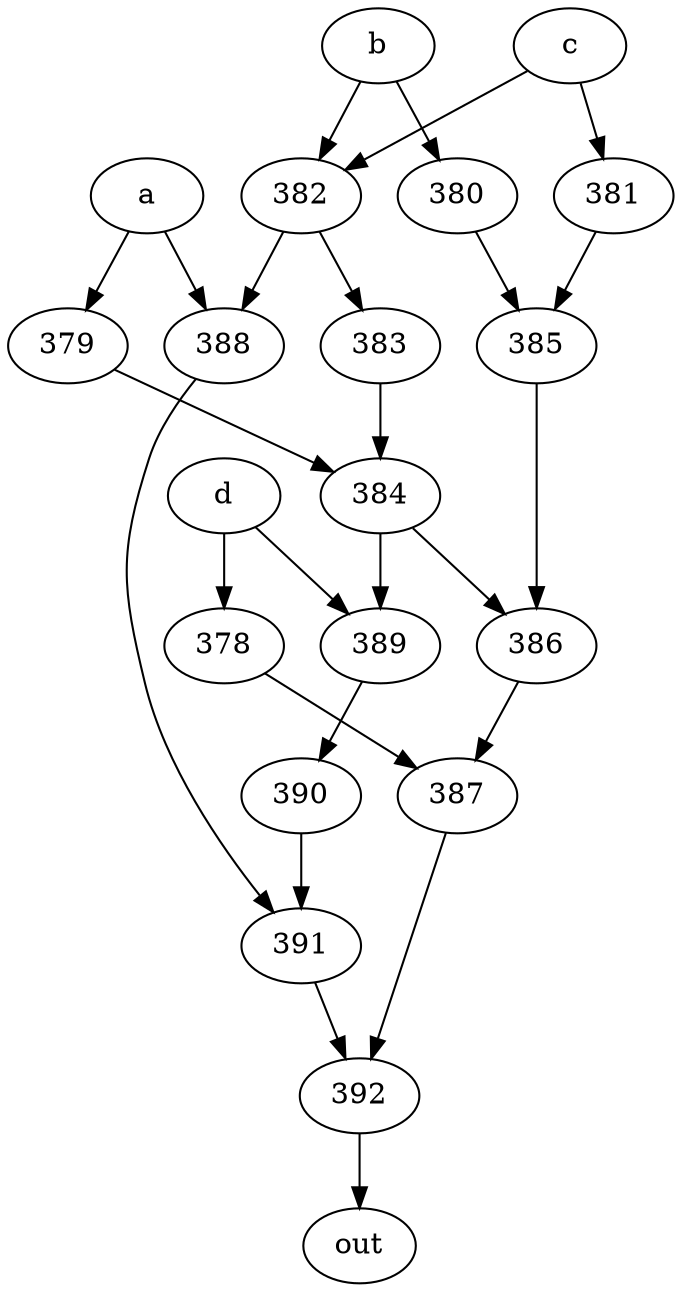 strict digraph "" {
	392 -> out;
	a -> 379;
	a -> 388;
	379 -> 384;
	388 -> 391;
	384 -> 389;
	384 -> 386;
	391 -> 392;
	b -> 380;
	b -> 382;
	380 -> 385;
	382 -> 388;
	382 -> 383;
	385 -> 386;
	383 -> 384;
	c -> 382;
	c -> 381;
	381 -> 385;
	d -> 378;
	d -> 389;
	378 -> 387;
	389 -> 390;
	387 -> 392;
	390 -> 391;
	386 -> 387;
}
